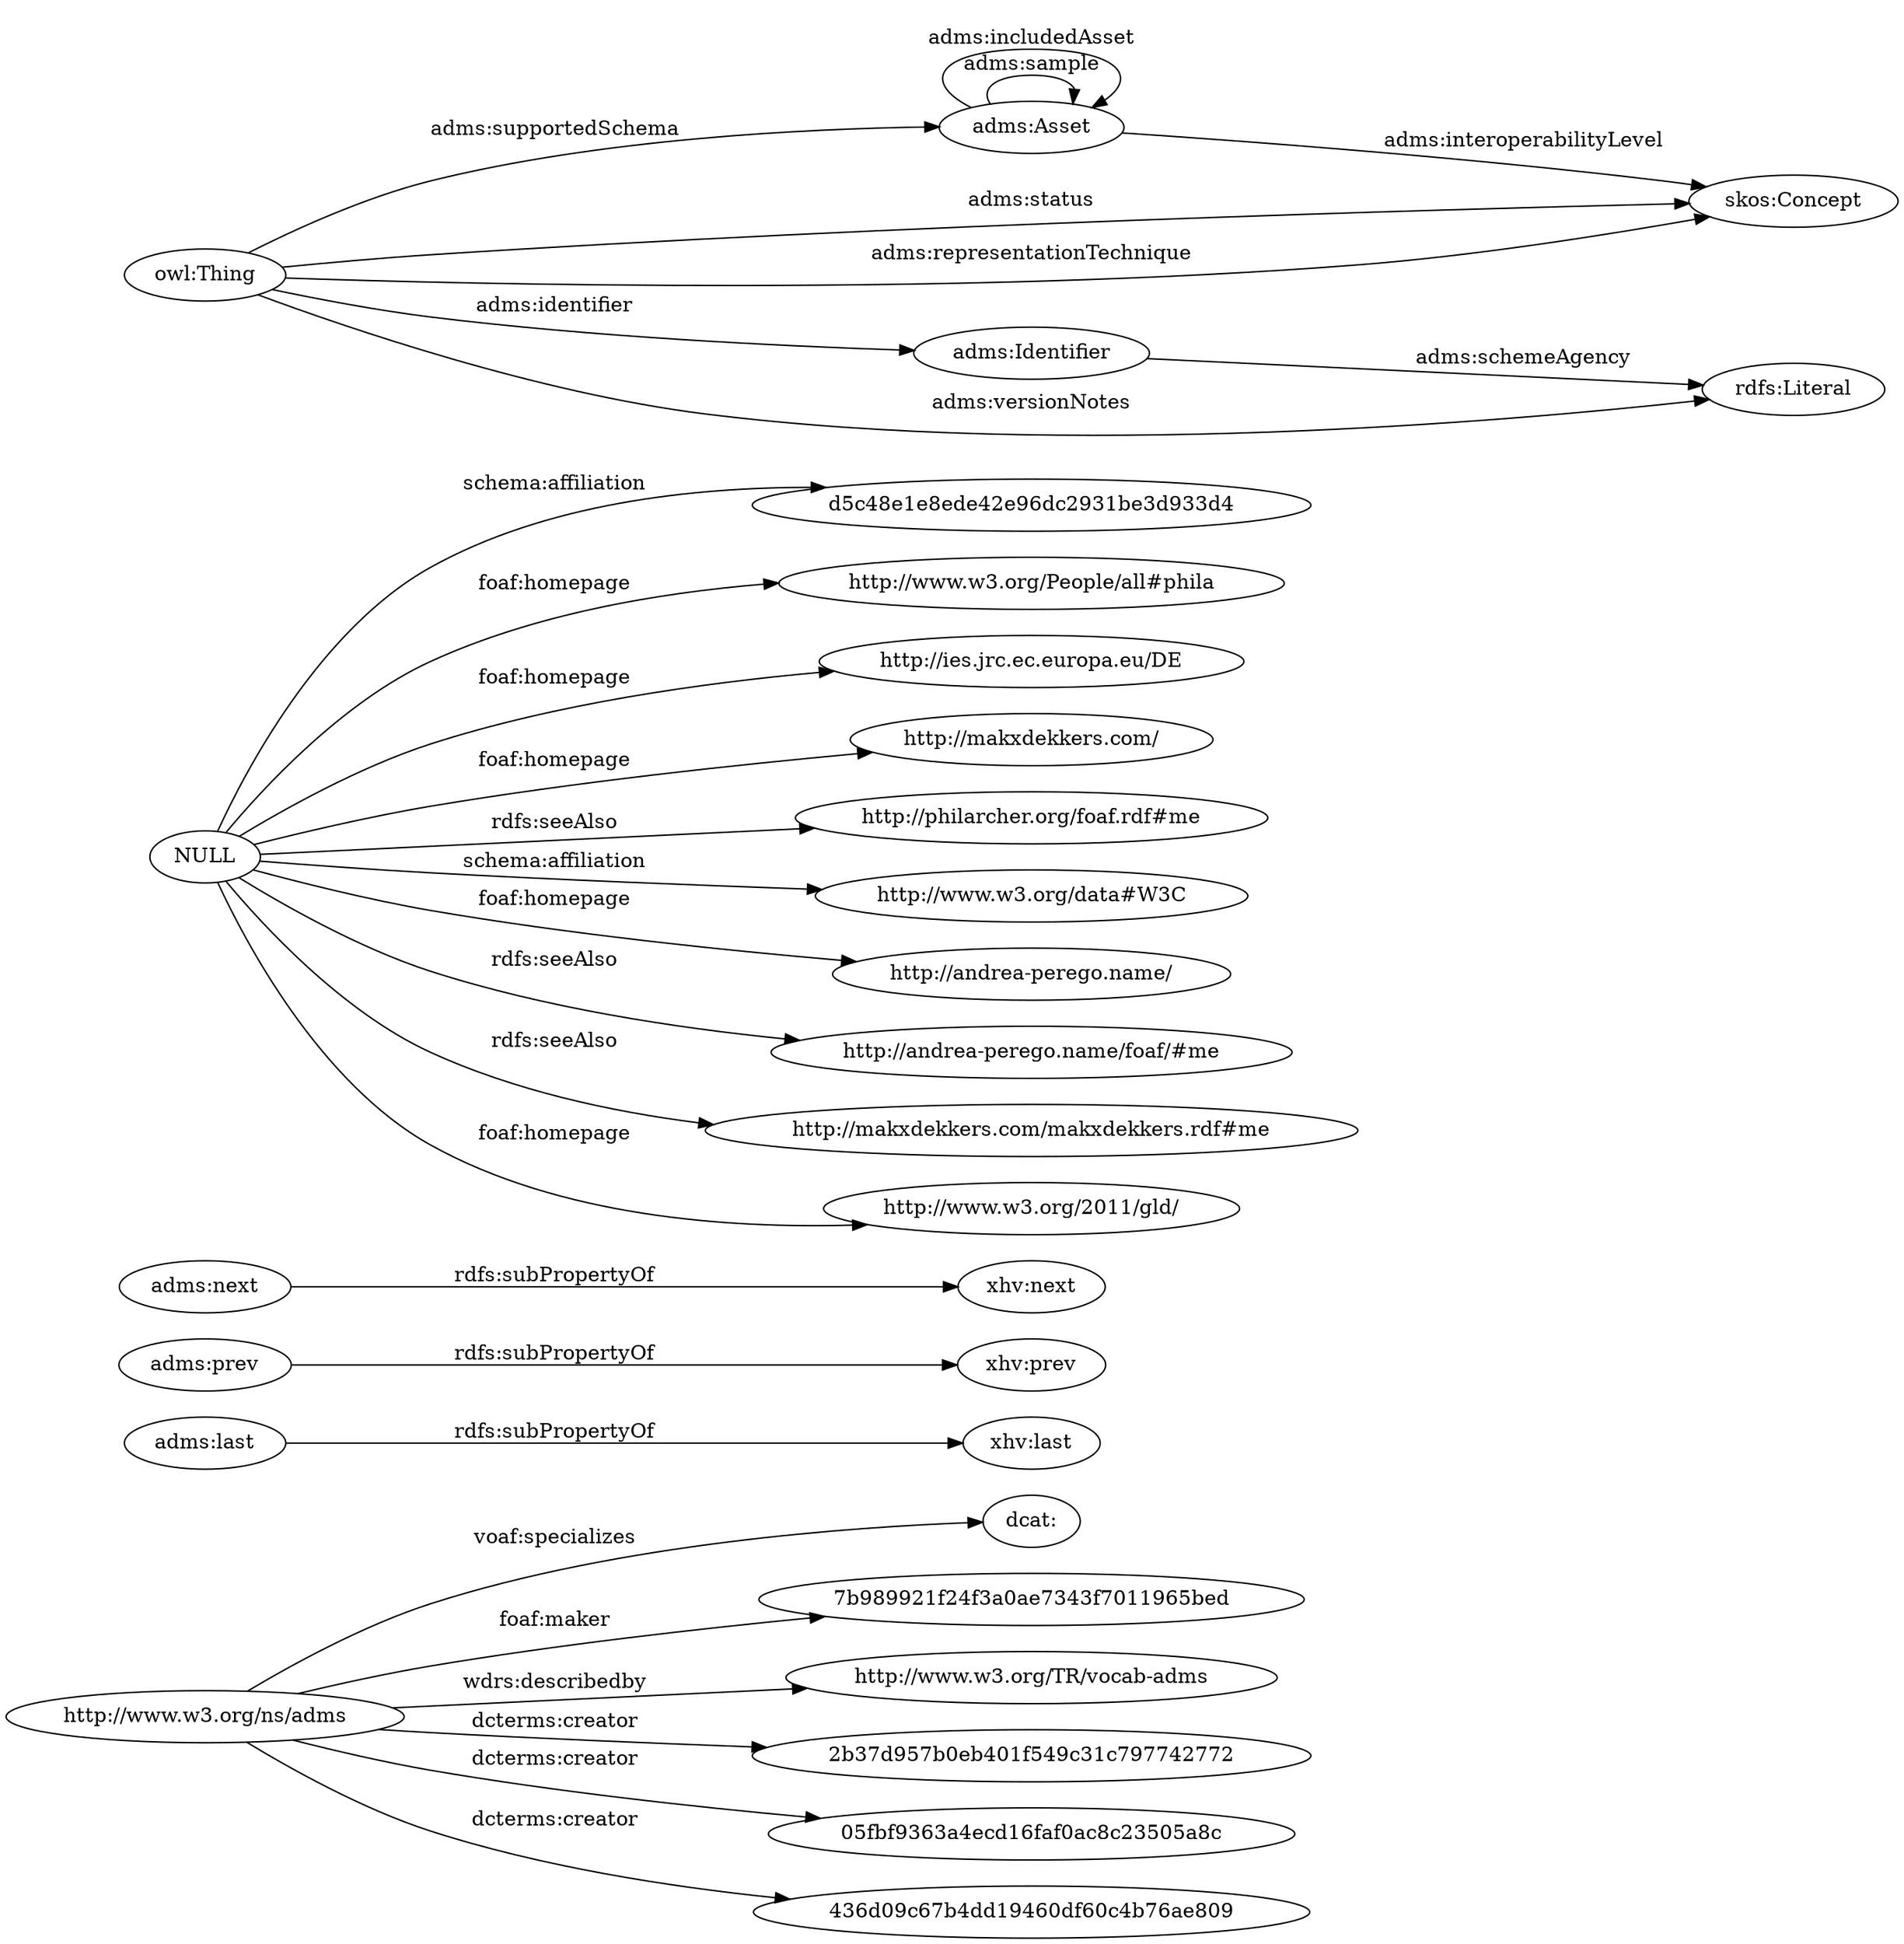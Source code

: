 digraph ar2dtool_diagram { 
rankdir=LR;
size="1501"
	"http://www.w3.org/ns/adms" -> "dcat:" [ label = "voaf:specializes" ];
	"http://www.w3.org/ns/adms" -> "7b989921f24f3a0ae7343f7011965bed" [ label = "foaf:maker" ];
	"http://www.w3.org/ns/adms" -> "http://www.w3.org/TR/vocab-adms" [ label = "wdrs:describedby" ];
	"http://www.w3.org/ns/adms" -> "2b37d957b0eb401f549c31c797742772" [ label = "dcterms:creator" ];
	"http://www.w3.org/ns/adms" -> "05fbf9363a4ecd16faf0ac8c23505a8c" [ label = "dcterms:creator" ];
	"http://www.w3.org/ns/adms" -> "436d09c67b4dd19460df60c4b76ae809" [ label = "dcterms:creator" ];
	"adms:last" -> "xhv:last" [ label = "rdfs:subPropertyOf" ];
	"adms:prev" -> "xhv:prev" [ label = "rdfs:subPropertyOf" ];
	"adms:next" -> "xhv:next" [ label = "rdfs:subPropertyOf" ];
	"NULL" -> "d5c48e1e8ede42e96dc2931be3d933d4" [ label = "schema:affiliation" ];
	"NULL" -> "http://www.w3.org/People/all#phila" [ label = "foaf:homepage" ];
	"NULL" -> "http://ies.jrc.ec.europa.eu/DE" [ label = "foaf:homepage" ];
	"NULL" -> "http://makxdekkers.com/" [ label = "foaf:homepage" ];
	"NULL" -> "http://philarcher.org/foaf.rdf#me" [ label = "rdfs:seeAlso" ];
	"NULL" -> "http://www.w3.org/data#W3C" [ label = "schema:affiliation" ];
	"NULL" -> "http://andrea-perego.name/" [ label = "foaf:homepage" ];
	"NULL" -> "http://andrea-perego.name/foaf/#me" [ label = "rdfs:seeAlso" ];
	"NULL" -> "http://makxdekkers.com/makxdekkers.rdf#me" [ label = "rdfs:seeAlso" ];
	"NULL" -> "http://www.w3.org/2011/gld/" [ label = "foaf:homepage" ];
	"owl:Thing" -> "adms:Asset" [ label = "adms:supportedSchema" ];
	"adms:Asset" -> "adms:Asset" [ label = "adms:sample" ];
	"owl:Thing" -> "skos:Concept" [ label = "adms:status" ];
	"owl:Thing" -> "skos:Concept" [ label = "adms:representationTechnique" ];
	"adms:Identifier" -> "rdfs:Literal" [ label = "adms:schemeAgency" ];
	"owl:Thing" -> "rdfs:Literal" [ label = "adms:versionNotes" ];
	"adms:Asset" -> "skos:Concept" [ label = "adms:interoperabilityLevel" ];
	"adms:Asset" -> "adms:Asset" [ label = "adms:includedAsset" ];
	"owl:Thing" -> "adms:Identifier" [ label = "adms:identifier" ];

}
